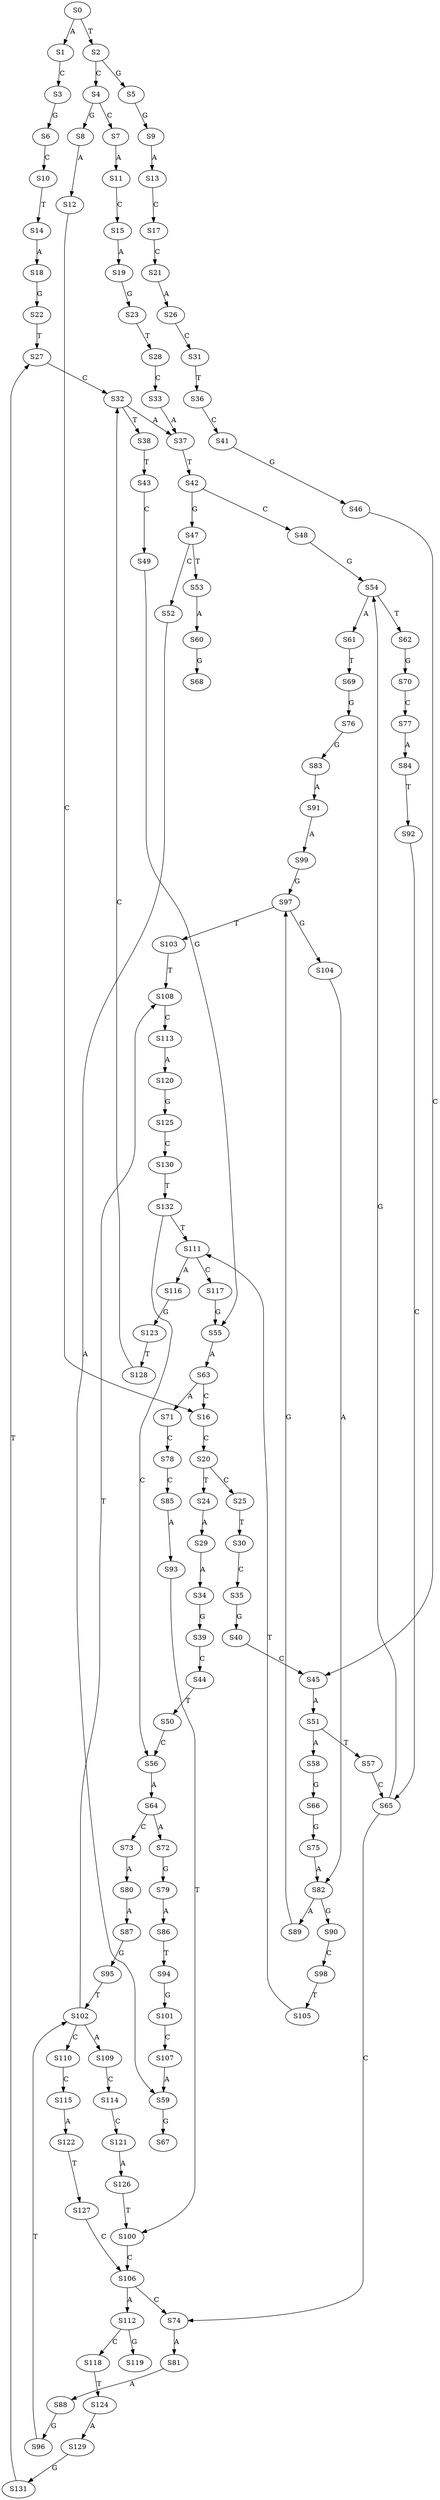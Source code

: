 strict digraph  {
	S0 -> S1 [ label = A ];
	S0 -> S2 [ label = T ];
	S1 -> S3 [ label = C ];
	S2 -> S4 [ label = C ];
	S2 -> S5 [ label = G ];
	S3 -> S6 [ label = G ];
	S4 -> S7 [ label = C ];
	S4 -> S8 [ label = G ];
	S5 -> S9 [ label = G ];
	S6 -> S10 [ label = C ];
	S7 -> S11 [ label = A ];
	S8 -> S12 [ label = A ];
	S9 -> S13 [ label = A ];
	S10 -> S14 [ label = T ];
	S11 -> S15 [ label = C ];
	S12 -> S16 [ label = C ];
	S13 -> S17 [ label = C ];
	S14 -> S18 [ label = A ];
	S15 -> S19 [ label = A ];
	S16 -> S20 [ label = C ];
	S17 -> S21 [ label = C ];
	S18 -> S22 [ label = G ];
	S19 -> S23 [ label = G ];
	S20 -> S24 [ label = T ];
	S20 -> S25 [ label = C ];
	S21 -> S26 [ label = A ];
	S22 -> S27 [ label = T ];
	S23 -> S28 [ label = T ];
	S24 -> S29 [ label = A ];
	S25 -> S30 [ label = T ];
	S26 -> S31 [ label = C ];
	S27 -> S32 [ label = C ];
	S28 -> S33 [ label = C ];
	S29 -> S34 [ label = A ];
	S30 -> S35 [ label = C ];
	S31 -> S36 [ label = T ];
	S32 -> S37 [ label = A ];
	S32 -> S38 [ label = T ];
	S33 -> S37 [ label = A ];
	S34 -> S39 [ label = G ];
	S35 -> S40 [ label = G ];
	S36 -> S41 [ label = C ];
	S37 -> S42 [ label = T ];
	S38 -> S43 [ label = T ];
	S39 -> S44 [ label = C ];
	S40 -> S45 [ label = C ];
	S41 -> S46 [ label = G ];
	S42 -> S47 [ label = G ];
	S42 -> S48 [ label = C ];
	S43 -> S49 [ label = C ];
	S44 -> S50 [ label = T ];
	S45 -> S51 [ label = A ];
	S46 -> S45 [ label = C ];
	S47 -> S52 [ label = C ];
	S47 -> S53 [ label = T ];
	S48 -> S54 [ label = G ];
	S49 -> S55 [ label = G ];
	S50 -> S56 [ label = C ];
	S51 -> S57 [ label = T ];
	S51 -> S58 [ label = A ];
	S52 -> S59 [ label = A ];
	S53 -> S60 [ label = A ];
	S54 -> S61 [ label = A ];
	S54 -> S62 [ label = T ];
	S55 -> S63 [ label = A ];
	S56 -> S64 [ label = A ];
	S57 -> S65 [ label = C ];
	S58 -> S66 [ label = G ];
	S59 -> S67 [ label = G ];
	S60 -> S68 [ label = G ];
	S61 -> S69 [ label = T ];
	S62 -> S70 [ label = G ];
	S63 -> S71 [ label = A ];
	S63 -> S16 [ label = C ];
	S64 -> S72 [ label = A ];
	S64 -> S73 [ label = C ];
	S65 -> S74 [ label = C ];
	S65 -> S54 [ label = G ];
	S66 -> S75 [ label = G ];
	S69 -> S76 [ label = G ];
	S70 -> S77 [ label = C ];
	S71 -> S78 [ label = C ];
	S72 -> S79 [ label = G ];
	S73 -> S80 [ label = A ];
	S74 -> S81 [ label = A ];
	S75 -> S82 [ label = A ];
	S76 -> S83 [ label = G ];
	S77 -> S84 [ label = A ];
	S78 -> S85 [ label = C ];
	S79 -> S86 [ label = A ];
	S80 -> S87 [ label = A ];
	S81 -> S88 [ label = A ];
	S82 -> S89 [ label = A ];
	S82 -> S90 [ label = G ];
	S83 -> S91 [ label = A ];
	S84 -> S92 [ label = T ];
	S85 -> S93 [ label = A ];
	S86 -> S94 [ label = T ];
	S87 -> S95 [ label = G ];
	S88 -> S96 [ label = G ];
	S89 -> S97 [ label = G ];
	S90 -> S98 [ label = C ];
	S91 -> S99 [ label = A ];
	S92 -> S65 [ label = C ];
	S93 -> S100 [ label = T ];
	S94 -> S101 [ label = G ];
	S95 -> S102 [ label = T ];
	S96 -> S102 [ label = T ];
	S97 -> S103 [ label = T ];
	S97 -> S104 [ label = G ];
	S98 -> S105 [ label = T ];
	S99 -> S97 [ label = G ];
	S100 -> S106 [ label = C ];
	S101 -> S107 [ label = C ];
	S102 -> S108 [ label = T ];
	S102 -> S109 [ label = A ];
	S102 -> S110 [ label = C ];
	S103 -> S108 [ label = T ];
	S104 -> S82 [ label = A ];
	S105 -> S111 [ label = T ];
	S106 -> S74 [ label = C ];
	S106 -> S112 [ label = A ];
	S107 -> S59 [ label = A ];
	S108 -> S113 [ label = C ];
	S109 -> S114 [ label = C ];
	S110 -> S115 [ label = C ];
	S111 -> S116 [ label = A ];
	S111 -> S117 [ label = C ];
	S112 -> S118 [ label = C ];
	S112 -> S119 [ label = G ];
	S113 -> S120 [ label = A ];
	S114 -> S121 [ label = C ];
	S115 -> S122 [ label = A ];
	S116 -> S123 [ label = G ];
	S117 -> S55 [ label = G ];
	S118 -> S124 [ label = T ];
	S120 -> S125 [ label = G ];
	S121 -> S126 [ label = A ];
	S122 -> S127 [ label = T ];
	S123 -> S128 [ label = T ];
	S124 -> S129 [ label = A ];
	S125 -> S130 [ label = C ];
	S126 -> S100 [ label = T ];
	S127 -> S106 [ label = C ];
	S128 -> S32 [ label = C ];
	S129 -> S131 [ label = G ];
	S130 -> S132 [ label = T ];
	S131 -> S27 [ label = T ];
	S132 -> S111 [ label = T ];
	S132 -> S56 [ label = C ];
}
